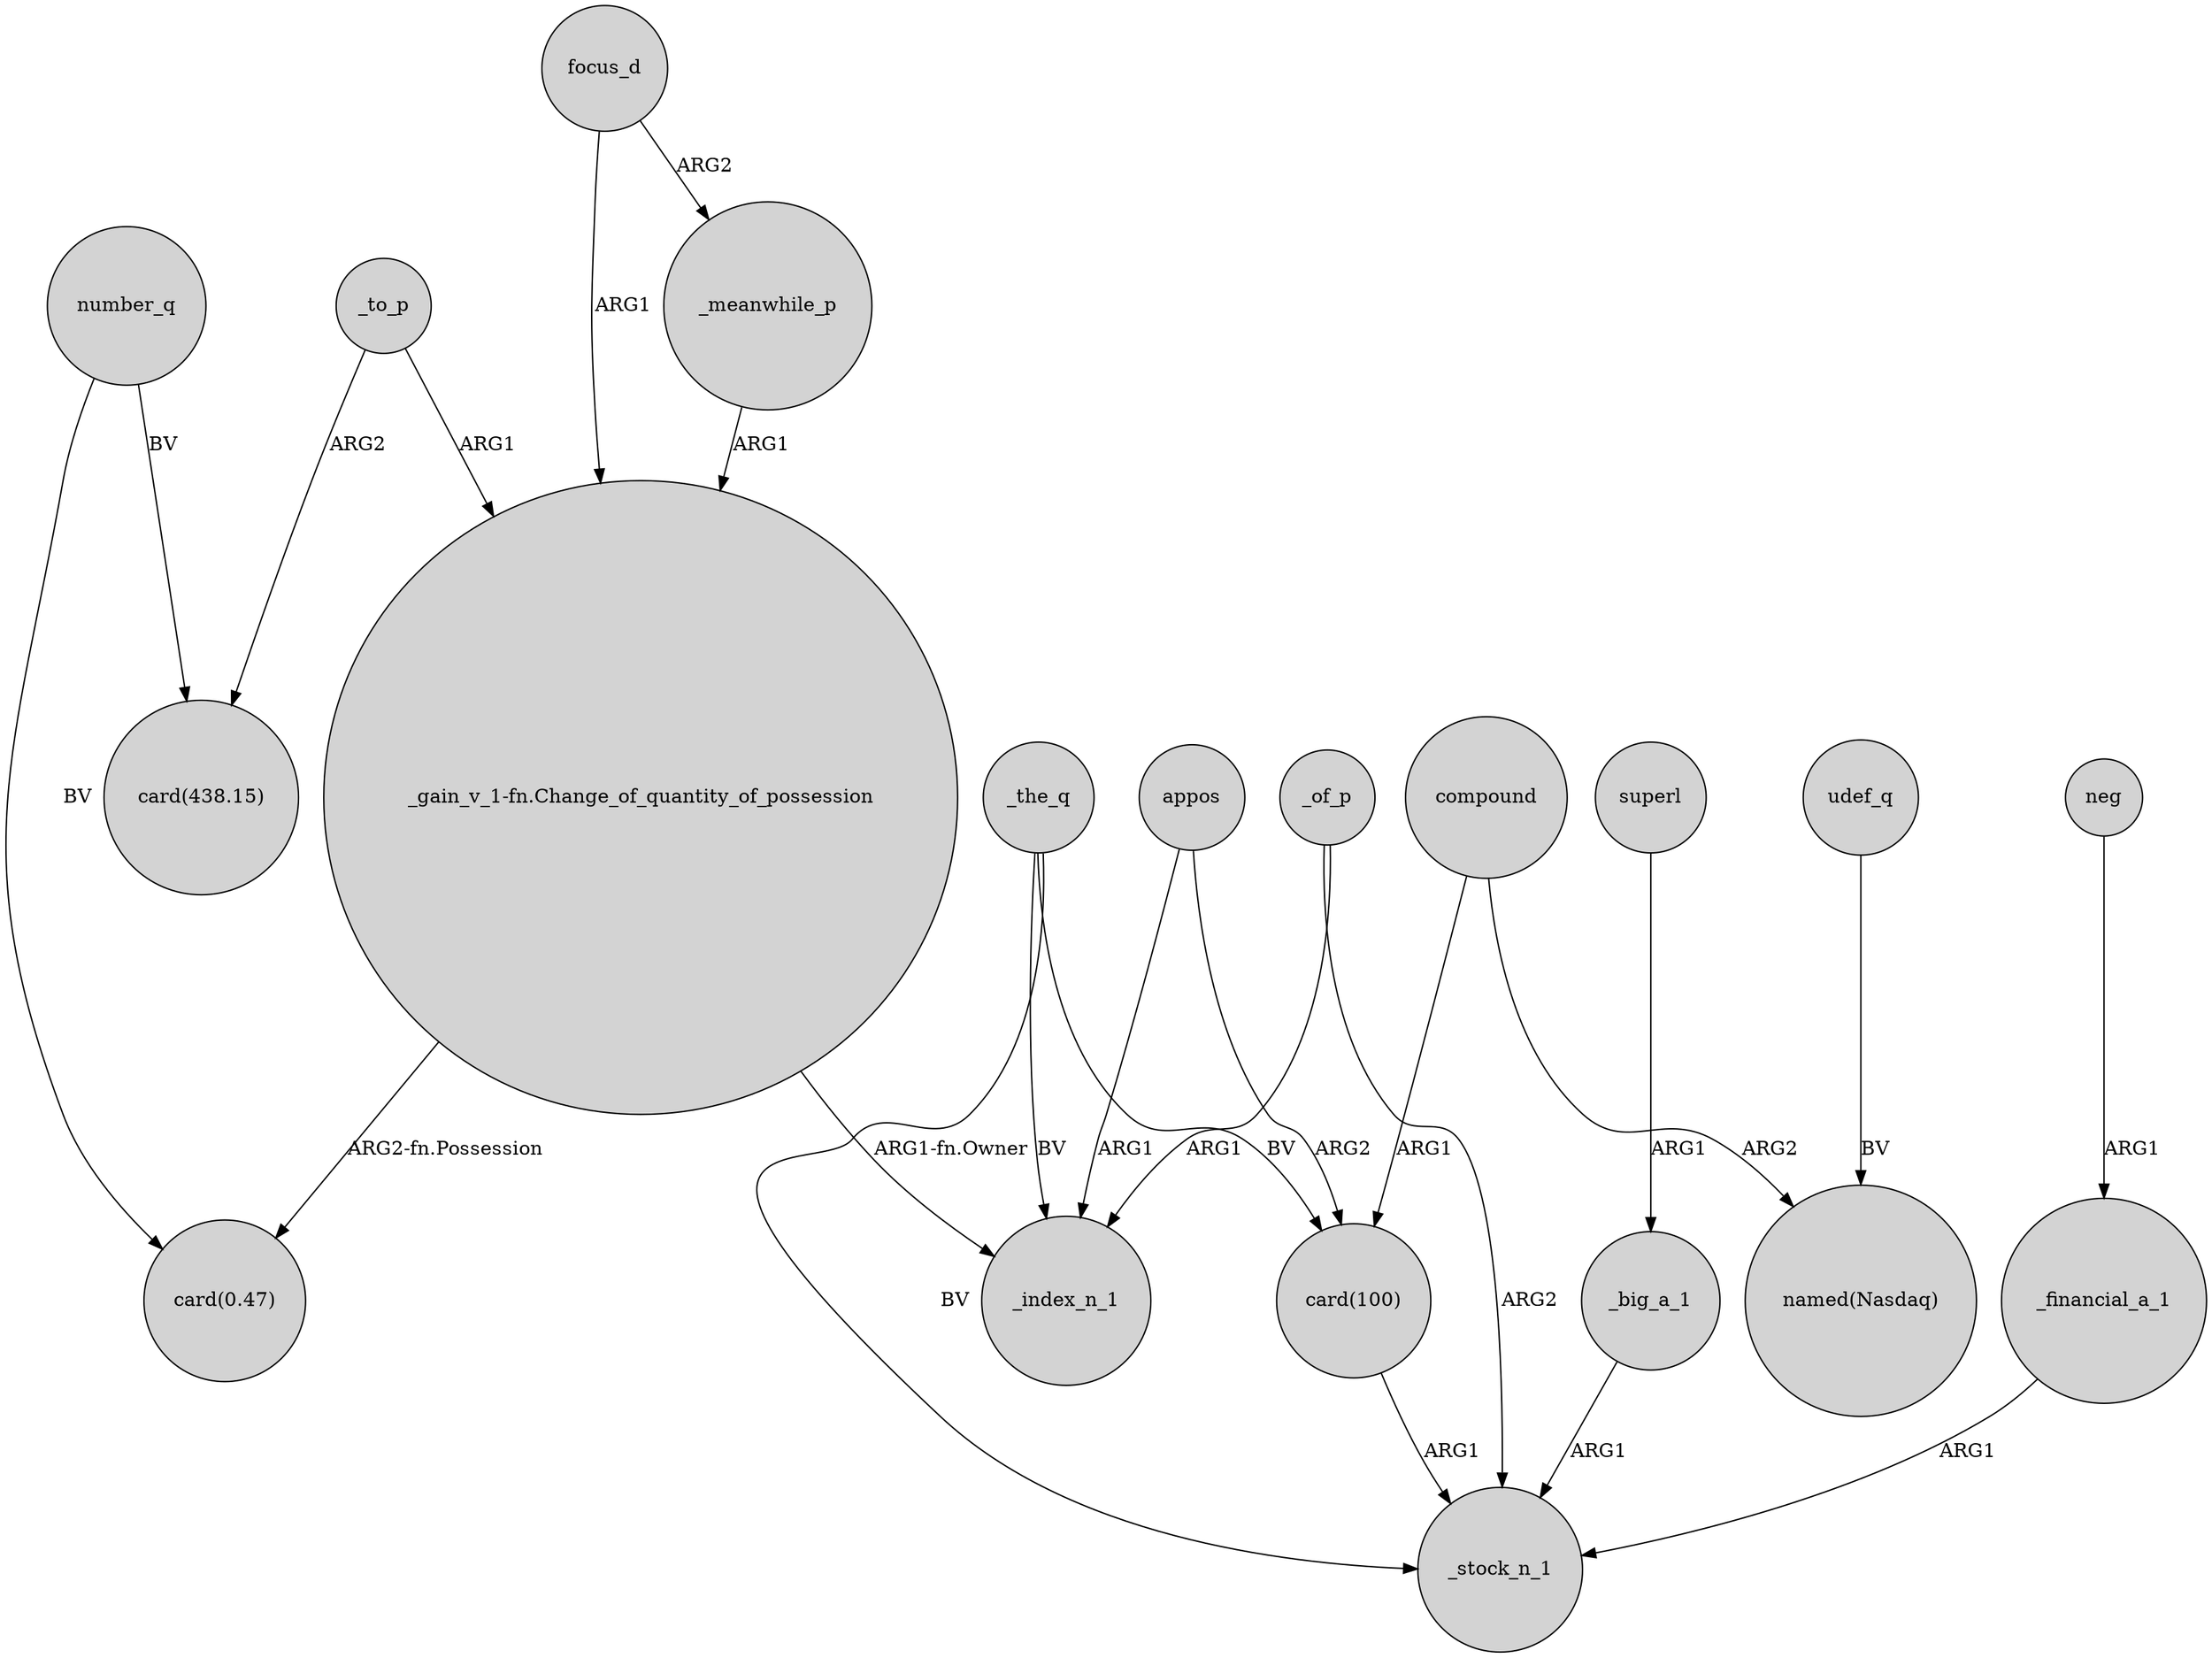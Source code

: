 digraph {
	node [shape=circle style=filled]
	focus_d -> "_gain_v_1-fn.Change_of_quantity_of_possession" [label=ARG1]
	_meanwhile_p -> "_gain_v_1-fn.Change_of_quantity_of_possession" [label=ARG1]
	number_q -> "card(438.15)" [label=BV]
	_big_a_1 -> _stock_n_1 [label=ARG1]
	"_gain_v_1-fn.Change_of_quantity_of_possession" -> "card(0.47)" [label="ARG2-fn.Possession"]
	_to_p -> "card(438.15)" [label=ARG2]
	_the_q -> _index_n_1 [label=BV]
	compound -> "card(100)" [label=ARG1]
	"_gain_v_1-fn.Change_of_quantity_of_possession" -> _index_n_1 [label="ARG1-fn.Owner"]
	number_q -> "card(0.47)" [label=BV]
	_the_q -> _stock_n_1 [label=BV]
	superl -> _big_a_1 [label=ARG1]
	neg -> _financial_a_1 [label=ARG1]
	appos -> _index_n_1 [label=ARG1]
	focus_d -> _meanwhile_p [label=ARG2]
	"card(100)" -> _stock_n_1 [label=ARG1]
	_of_p -> _stock_n_1 [label=ARG2]
	_the_q -> "card(100)" [label=BV]
	_of_p -> _index_n_1 [label=ARG1]
	_financial_a_1 -> _stock_n_1 [label=ARG1]
	compound -> "named(Nasdaq)" [label=ARG2]
	_to_p -> "_gain_v_1-fn.Change_of_quantity_of_possession" [label=ARG1]
	udef_q -> "named(Nasdaq)" [label=BV]
	appos -> "card(100)" [label=ARG2]
}
